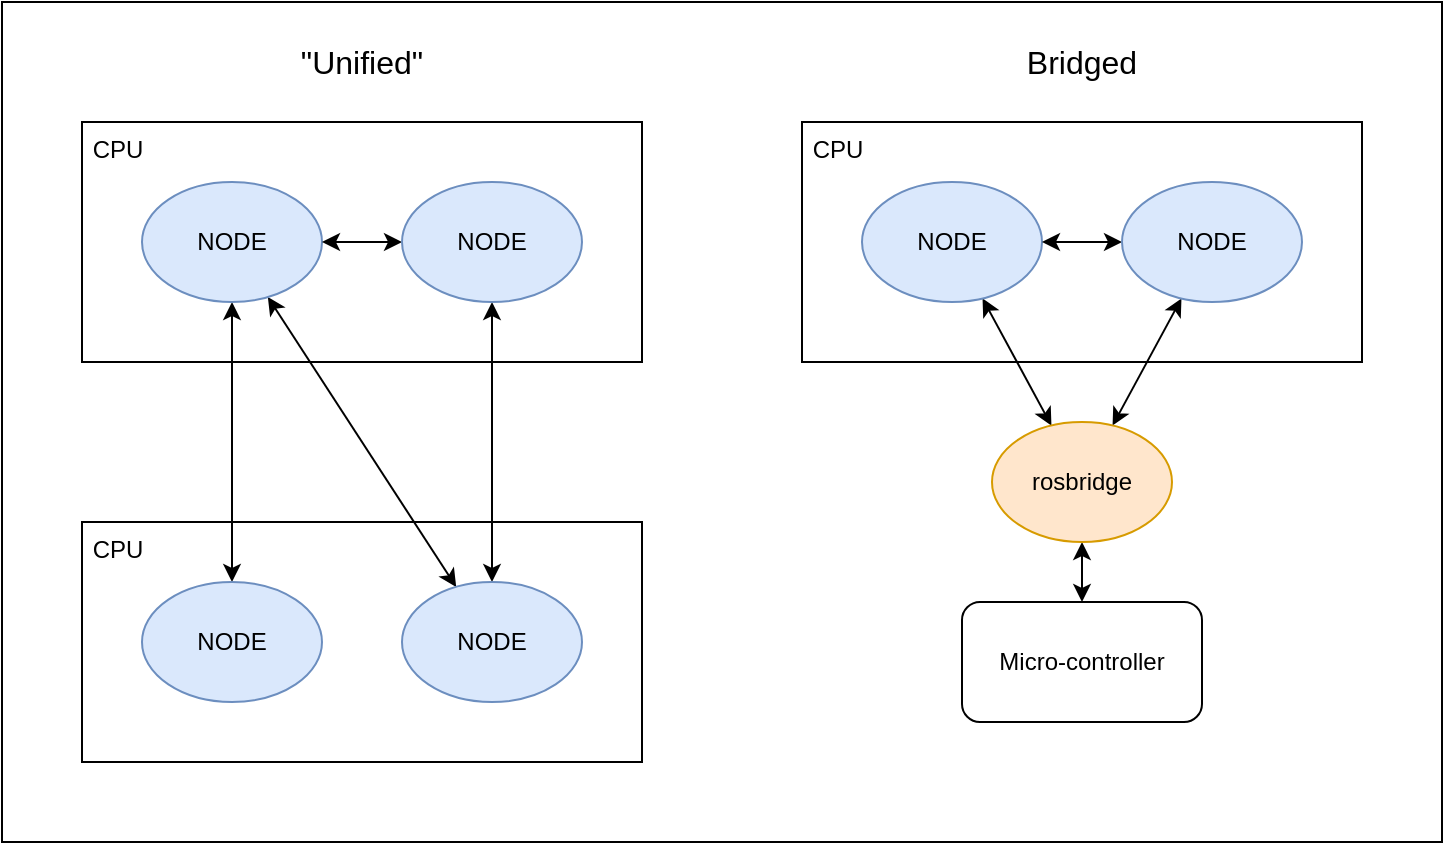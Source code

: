 <mxfile version="14.6.1" type="github">
  <diagram id="yLyT3e67lW2fSL8DJx3e" name="Page-1">
    <mxGraphModel dx="1422" dy="1206" grid="1" gridSize="10" guides="1" tooltips="1" connect="1" arrows="1" fold="1" page="0" pageScale="1" pageWidth="900" pageHeight="1600" math="0" shadow="0">
      <root>
        <mxCell id="0" />
        <mxCell id="1" parent="0" />
        <mxCell id="x0fAhQJQgJVIecDESbo6-34" value="" style="rounded=0;whiteSpace=wrap;html=1;align=center;" vertex="1" parent="1">
          <mxGeometry y="-20" width="720" height="420" as="geometry" />
        </mxCell>
        <mxCell id="x0fAhQJQgJVIecDESbo6-5" value="&amp;nbsp;CPU" style="rounded=0;whiteSpace=wrap;html=1;verticalAlign=top;align=left;" vertex="1" parent="1">
          <mxGeometry x="40" y="40" width="280" height="120" as="geometry" />
        </mxCell>
        <mxCell id="x0fAhQJQgJVIecDESbo6-6" value="&amp;nbsp;CPU" style="rounded=0;whiteSpace=wrap;html=1;verticalAlign=top;align=left;" vertex="1" parent="1">
          <mxGeometry x="40" y="240" width="280" height="120" as="geometry" />
        </mxCell>
        <mxCell id="x0fAhQJQgJVIecDESbo6-10" style="edgeStyle=orthogonalEdgeStyle;rounded=0;orthogonalLoop=1;jettySize=auto;html=1;startArrow=classic;startFill=1;" edge="1" parent="1" source="x0fAhQJQgJVIecDESbo6-2" target="x0fAhQJQgJVIecDESbo6-7">
          <mxGeometry relative="1" as="geometry" />
        </mxCell>
        <mxCell id="x0fAhQJQgJVIecDESbo6-11" style="rounded=0;orthogonalLoop=1;jettySize=auto;html=1;startArrow=classic;startFill=1;" edge="1" parent="1" source="x0fAhQJQgJVIecDESbo6-2" target="x0fAhQJQgJVIecDESbo6-8">
          <mxGeometry relative="1" as="geometry" />
        </mxCell>
        <mxCell id="x0fAhQJQgJVIecDESbo6-2" value="NODE" style="ellipse;whiteSpace=wrap;html=1;fillColor=#dae8fc;strokeColor=#6c8ebf;" vertex="1" parent="1">
          <mxGeometry x="70" y="70" width="90" height="60" as="geometry" />
        </mxCell>
        <mxCell id="x0fAhQJQgJVIecDESbo6-12" style="edgeStyle=none;rounded=0;orthogonalLoop=1;jettySize=auto;html=1;startArrow=classic;startFill=1;" edge="1" parent="1" source="x0fAhQJQgJVIecDESbo6-3" target="x0fAhQJQgJVIecDESbo6-2">
          <mxGeometry relative="1" as="geometry" />
        </mxCell>
        <mxCell id="x0fAhQJQgJVIecDESbo6-13" style="edgeStyle=none;rounded=0;orthogonalLoop=1;jettySize=auto;html=1;startArrow=classic;startFill=1;" edge="1" parent="1" source="x0fAhQJQgJVIecDESbo6-3" target="x0fAhQJQgJVIecDESbo6-8">
          <mxGeometry relative="1" as="geometry" />
        </mxCell>
        <mxCell id="x0fAhQJQgJVIecDESbo6-3" value="NODE" style="ellipse;whiteSpace=wrap;html=1;fillColor=#dae8fc;strokeColor=#6c8ebf;" vertex="1" parent="1">
          <mxGeometry x="200" y="70" width="90" height="60" as="geometry" />
        </mxCell>
        <mxCell id="x0fAhQJQgJVIecDESbo6-7" value="NODE" style="ellipse;whiteSpace=wrap;html=1;fillColor=#dae8fc;strokeColor=#6c8ebf;" vertex="1" parent="1">
          <mxGeometry x="70" y="270" width="90" height="60" as="geometry" />
        </mxCell>
        <mxCell id="x0fAhQJQgJVIecDESbo6-8" value="NODE" style="ellipse;whiteSpace=wrap;html=1;fillColor=#dae8fc;strokeColor=#6c8ebf;" vertex="1" parent="1">
          <mxGeometry x="200" y="270" width="90" height="60" as="geometry" />
        </mxCell>
        <mxCell id="x0fAhQJQgJVIecDESbo6-14" value="&amp;nbsp;CPU" style="rounded=0;whiteSpace=wrap;html=1;verticalAlign=top;align=left;" vertex="1" parent="1">
          <mxGeometry x="400" y="40" width="280" height="120" as="geometry" />
        </mxCell>
        <mxCell id="x0fAhQJQgJVIecDESbo6-25" style="edgeStyle=none;rounded=0;orthogonalLoop=1;jettySize=auto;html=1;startArrow=classic;startFill=1;" edge="1" parent="1" source="x0fAhQJQgJVIecDESbo6-18" target="x0fAhQJQgJVIecDESbo6-22">
          <mxGeometry relative="1" as="geometry" />
        </mxCell>
        <mxCell id="x0fAhQJQgJVIecDESbo6-18" value="NODE" style="ellipse;whiteSpace=wrap;html=1;fillColor=#dae8fc;strokeColor=#6c8ebf;" vertex="1" parent="1">
          <mxGeometry x="430" y="70" width="90" height="60" as="geometry" />
        </mxCell>
        <mxCell id="x0fAhQJQgJVIecDESbo6-19" style="edgeStyle=none;rounded=0;orthogonalLoop=1;jettySize=auto;html=1;startArrow=classic;startFill=1;" edge="1" parent="1" source="x0fAhQJQgJVIecDESbo6-21" target="x0fAhQJQgJVIecDESbo6-18">
          <mxGeometry relative="1" as="geometry" />
        </mxCell>
        <mxCell id="x0fAhQJQgJVIecDESbo6-26" style="edgeStyle=none;rounded=0;orthogonalLoop=1;jettySize=auto;html=1;startArrow=classic;startFill=1;" edge="1" parent="1" source="x0fAhQJQgJVIecDESbo6-21" target="x0fAhQJQgJVIecDESbo6-22">
          <mxGeometry relative="1" as="geometry" />
        </mxCell>
        <mxCell id="x0fAhQJQgJVIecDESbo6-21" value="NODE" style="ellipse;whiteSpace=wrap;html=1;fillColor=#dae8fc;strokeColor=#6c8ebf;" vertex="1" parent="1">
          <mxGeometry x="560" y="70" width="90" height="60" as="geometry" />
        </mxCell>
        <mxCell id="x0fAhQJQgJVIecDESbo6-27" style="edgeStyle=none;rounded=0;orthogonalLoop=1;jettySize=auto;html=1;startArrow=classic;startFill=1;" edge="1" parent="1" source="x0fAhQJQgJVIecDESbo6-22">
          <mxGeometry relative="1" as="geometry">
            <mxPoint x="540" y="280" as="targetPoint" />
          </mxGeometry>
        </mxCell>
        <mxCell id="x0fAhQJQgJVIecDESbo6-22" value="rosbridge" style="ellipse;whiteSpace=wrap;html=1;fillColor=#ffe6cc;strokeColor=#d79b00;" vertex="1" parent="1">
          <mxGeometry x="495" y="190" width="90" height="60" as="geometry" />
        </mxCell>
        <mxCell id="x0fAhQJQgJVIecDESbo6-29" value="Micro-controller" style="rounded=1;whiteSpace=wrap;html=1;align=center;" vertex="1" parent="1">
          <mxGeometry x="480" y="280" width="120" height="60" as="geometry" />
        </mxCell>
        <mxCell id="x0fAhQJQgJVIecDESbo6-30" value="&lt;span style=&quot;font-size: 16px&quot;&gt;&quot;Unified&quot;&lt;/span&gt;" style="text;html=1;strokeColor=none;fillColor=none;align=center;verticalAlign=middle;whiteSpace=wrap;rounded=0;" vertex="1" parent="1">
          <mxGeometry x="160" width="40" height="20" as="geometry" />
        </mxCell>
        <mxCell id="x0fAhQJQgJVIecDESbo6-31" value="&lt;span style=&quot;font-size: 16px&quot;&gt;Bridged&lt;/span&gt;" style="text;html=1;strokeColor=none;fillColor=none;align=center;verticalAlign=middle;whiteSpace=wrap;rounded=0;" vertex="1" parent="1">
          <mxGeometry x="520" width="40" height="20" as="geometry" />
        </mxCell>
      </root>
    </mxGraphModel>
  </diagram>
</mxfile>

